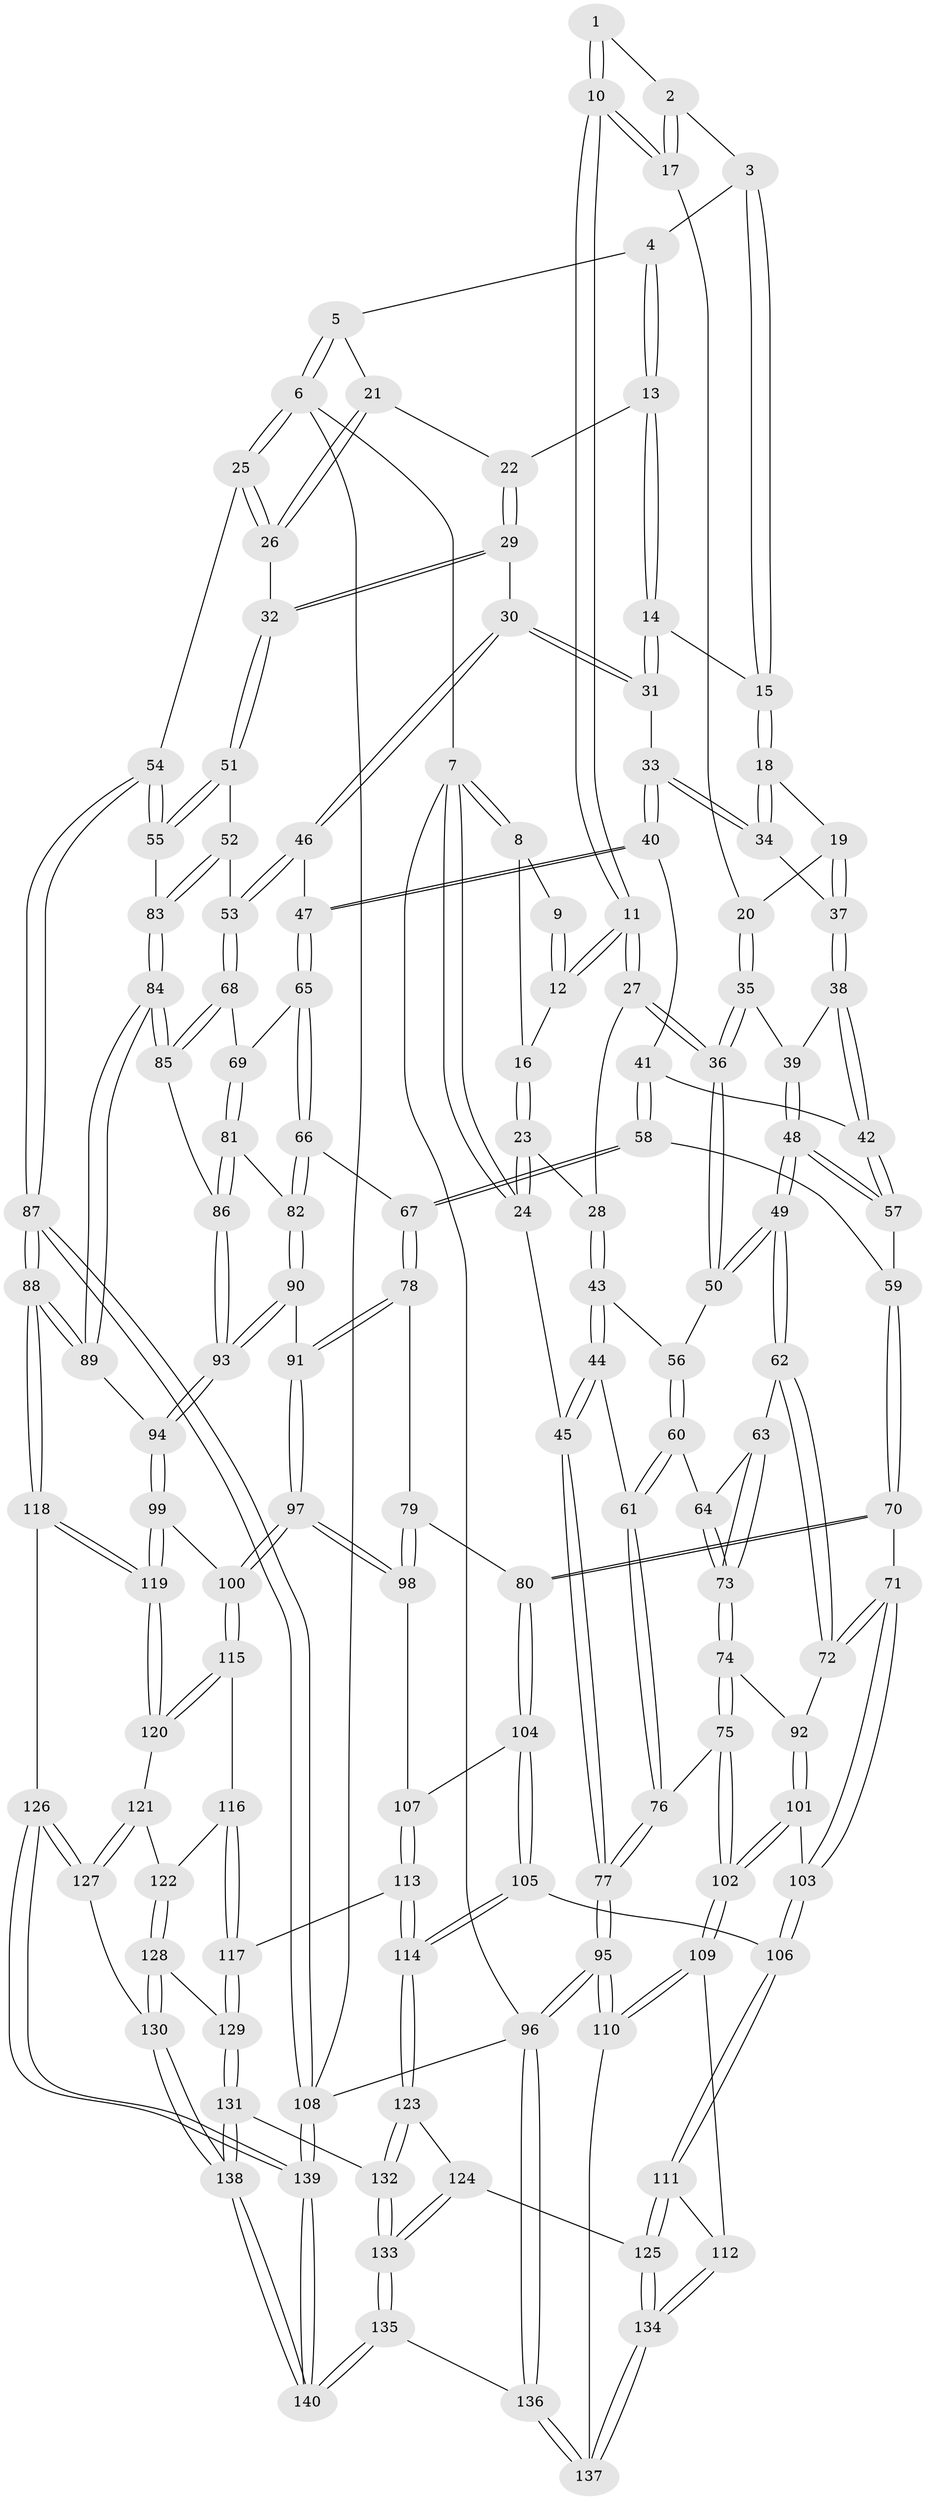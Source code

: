 // coarse degree distribution, {3: 0.061224489795918366, 4: 0.30612244897959184, 5: 0.4489795918367347, 7: 0.02040816326530612, 6: 0.14285714285714285, 2: 0.02040816326530612}
// Generated by graph-tools (version 1.1) at 2025/21/03/04/25 18:21:28]
// undirected, 140 vertices, 347 edges
graph export_dot {
graph [start="1"]
  node [color=gray90,style=filled];
  1 [pos="+0.29147737784989425+0"];
  2 [pos="+0.46178528367855615+0"];
  3 [pos="+0.6193567105107851+0"];
  4 [pos="+0.7747438140256468+0"];
  5 [pos="+1+0"];
  6 [pos="+1+0"];
  7 [pos="+0+0"];
  8 [pos="+0+0"];
  9 [pos="+0.14003827441504424+0"];
  10 [pos="+0.2537742861205913+0.09489030294483278"];
  11 [pos="+0.2457981794852371+0.11976031135115918"];
  12 [pos="+0.15123293746118402+0.0411188223962956"];
  13 [pos="+0.7663135285760497+0"];
  14 [pos="+0.6561731891412128+0.0784844446789767"];
  15 [pos="+0.6159922805145147+0.07101149183793315"];
  16 [pos="+0.10556557311616868+0.030516238306591417"];
  17 [pos="+0.4704699231633324+0"];
  18 [pos="+0.5699426321740143+0.0847637198933089"];
  19 [pos="+0.5497997929053027+0.08596350481782324"];
  20 [pos="+0.4828816783164126+0.046432672154906325"];
  21 [pos="+0.9119964137685692+0.04395088517945944"];
  22 [pos="+0.7748802669180984+0"];
  23 [pos="+0.05522538503139585+0.08820324443855333"];
  24 [pos="+0+0"];
  25 [pos="+1+0.03655492578858445"];
  26 [pos="+0.9113477102586953+0.15726221184725628"];
  27 [pos="+0.24512584014425762+0.159537612961811"];
  28 [pos="+0.10417827243638224+0.14438448115892008"];
  29 [pos="+0.831516293019297+0.1742009710483046"];
  30 [pos="+0.8127495263777497+0.18453811786765428"];
  31 [pos="+0.6763550480313866+0.12266350349365657"];
  32 [pos="+0.875026476741195+0.17955504996553748"];
  33 [pos="+0.6347533665436468+0.17999014346186662"];
  34 [pos="+0.6321301626706064+0.17813157219844644"];
  35 [pos="+0.3994798393919075+0.17407210600281578"];
  36 [pos="+0.2533270404356128+0.17416811484692954"];
  37 [pos="+0.5499970134656327+0.15917669133276507"];
  38 [pos="+0.5145268812787512+0.2565722446574236"];
  39 [pos="+0.440837735942652+0.21661627573307798"];
  40 [pos="+0.6443661760469216+0.2981133380130062"];
  41 [pos="+0.548101683634883+0.2818049521026779"];
  42 [pos="+0.518643890342657+0.2622580204009795"];
  43 [pos="+0+0.26137713152825254"];
  44 [pos="+0+0.2699355874642332"];
  45 [pos="+0+0.28972459050741306"];
  46 [pos="+0.7836384624963283+0.2190572229611209"];
  47 [pos="+0.6620177669941177+0.3087754191306685"];
  48 [pos="+0.3504893907519399+0.37972960738158923"];
  49 [pos="+0.3494062481618855+0.38017765984904744"];
  50 [pos="+0.24778419365859297+0.20246531833174786"];
  51 [pos="+0.8831534791993162+0.1970581329760964"];
  52 [pos="+0.8603013517715837+0.39435148113987284"];
  53 [pos="+0.8434377286987284+0.3956240134125293"];
  54 [pos="+1+0.4102090242937623"];
  55 [pos="+1+0.38154816760573146"];
  56 [pos="+0.16548313887925895+0.29809550472865987"];
  57 [pos="+0.40535886724182096+0.3723154436355378"];
  58 [pos="+0.5005650024306346+0.4075182104586753"];
  59 [pos="+0.4762313944805756+0.403532841769675"];
  60 [pos="+0.1613791557746053+0.3618023074420081"];
  61 [pos="+0.10481295892880536+0.3939957859860718"];
  62 [pos="+0.3246810323426911+0.4382902555827403"];
  63 [pos="+0.23233429212921772+0.41151376336966994"];
  64 [pos="+0.16505458055564712+0.36617590533402117"];
  65 [pos="+0.6702755745277763+0.34308599135425555"];
  66 [pos="+0.6242324902306383+0.4549771510616227"];
  67 [pos="+0.5389008226099112+0.46829073195097826"];
  68 [pos="+0.8031361895295501+0.41229512147124836"];
  69 [pos="+0.7250473745950055+0.374206905541011"];
  70 [pos="+0.3820725804216437+0.5335765253877374"];
  71 [pos="+0.36135824506927533+0.5237968437557462"];
  72 [pos="+0.3318462236742303+0.4818827957176829"];
  73 [pos="+0.15452819761399683+0.5210595074449014"];
  74 [pos="+0.14813691438254362+0.5407309963201514"];
  75 [pos="+0.008032336918375014+0.5321286277436471"];
  76 [pos="+0.0017158892463973415+0.5288038950369585"];
  77 [pos="+0+0.5030825660158849"];
  78 [pos="+0.49361477178616125+0.5256269666071539"];
  79 [pos="+0.46720708504891967+0.5370023814653098"];
  80 [pos="+0.4169362986107099+0.5545711577063921"];
  81 [pos="+0.7283711162617829+0.5160638675106181"];
  82 [pos="+0.6247674412470576+0.45588449802165165"];
  83 [pos="+0.9299656056904722+0.41240576329835127"];
  84 [pos="+0.878248885986332+0.5869653668972415"];
  85 [pos="+0.7876522003748633+0.5005909175661454"];
  86 [pos="+0.7315531000028561+0.5182970995460713"];
  87 [pos="+1+0.8311192092945031"];
  88 [pos="+1+0.8149014190939319"];
  89 [pos="+0.8878303519489747+0.6166262900884688"];
  90 [pos="+0.6256858549882378+0.5511079825505548"];
  91 [pos="+0.5734538608733257+0.5895316187604708"];
  92 [pos="+0.15831447025722983+0.5462671895052182"];
  93 [pos="+0.7013293365846273+0.6170098254887794"];
  94 [pos="+0.7121594500112609+0.668926745098247"];
  95 [pos="+0+1"];
  96 [pos="+0+1"];
  97 [pos="+0.5781612583031139+0.6771581620927632"];
  98 [pos="+0.5742371658326588+0.6767252044345766"];
  99 [pos="+0.7101301943925443+0.6721098259990949"];
  100 [pos="+0.6043799210806412+0.6979415544304145"];
  101 [pos="+0.2042178383921706+0.6327135090031731"];
  102 [pos="+0.08983653122966213+0.7099226394877446"];
  103 [pos="+0.25181731777157024+0.6588912462613181"];
  104 [pos="+0.4348525196803768+0.6600378767232876"];
  105 [pos="+0.3333016006688125+0.725354457943383"];
  106 [pos="+0.2788195706888734+0.7301093479035395"];
  107 [pos="+0.4512704273566953+0.6723062200477672"];
  108 [pos="+1+1"];
  109 [pos="+0.07893928904113767+0.8043685775385614"];
  110 [pos="+0+0.861043735635279"];
  111 [pos="+0.26332819817937814+0.7583982691423656"];
  112 [pos="+0.1797386718883086+0.8157345672713799"];
  113 [pos="+0.47112494176731423+0.8004696442158511"];
  114 [pos="+0.4322414987690511+0.8297724108871612"];
  115 [pos="+0.5973304152679594+0.7243126311489352"];
  116 [pos="+0.5909243125621131+0.738426651338315"];
  117 [pos="+0.5534755996573454+0.8073774410625943"];
  118 [pos="+0.832984465343653+0.8435038681455376"];
  119 [pos="+0.7559691440583831+0.795355496027779"];
  120 [pos="+0.6912328687109016+0.8276172495233571"];
  121 [pos="+0.6882782112297238+0.8301714728887396"];
  122 [pos="+0.6702189035030858+0.8388618765326874"];
  123 [pos="+0.42652143819870353+0.842695123935065"];
  124 [pos="+0.411378477646994+0.85246589722866"];
  125 [pos="+0.34578674631114703+0.8717651811244295"];
  126 [pos="+0.7711054283602287+0.9270928251097812"];
  127 [pos="+0.7116214884658325+0.9253809338985634"];
  128 [pos="+0.6162233676649587+0.872771959623978"];
  129 [pos="+0.5841765773224268+0.8687993667489913"];
  130 [pos="+0.6709729478599469+0.9375355982109935"];
  131 [pos="+0.5493467703192971+0.9231013785801868"];
  132 [pos="+0.5006097057748365+0.9427093205309629"];
  133 [pos="+0.4083579970985229+1"];
  134 [pos="+0.26949183522230635+1"];
  135 [pos="+0.3577271414945282+1"];
  136 [pos="+0.3074357905103585+1"];
  137 [pos="+0.2694644009655648+1"];
  138 [pos="+0.6405588300082184+1"];
  139 [pos="+0.787753709171247+1"];
  140 [pos="+0.6691291137763833+1"];
  1 -- 2;
  1 -- 10;
  1 -- 10;
  2 -- 3;
  2 -- 17;
  2 -- 17;
  3 -- 4;
  3 -- 15;
  3 -- 15;
  4 -- 5;
  4 -- 13;
  4 -- 13;
  5 -- 6;
  5 -- 6;
  5 -- 21;
  6 -- 7;
  6 -- 25;
  6 -- 25;
  6 -- 108;
  7 -- 8;
  7 -- 8;
  7 -- 24;
  7 -- 24;
  7 -- 96;
  8 -- 9;
  8 -- 16;
  9 -- 12;
  9 -- 12;
  10 -- 11;
  10 -- 11;
  10 -- 17;
  10 -- 17;
  11 -- 12;
  11 -- 12;
  11 -- 27;
  11 -- 27;
  12 -- 16;
  13 -- 14;
  13 -- 14;
  13 -- 22;
  14 -- 15;
  14 -- 31;
  14 -- 31;
  15 -- 18;
  15 -- 18;
  16 -- 23;
  16 -- 23;
  17 -- 20;
  18 -- 19;
  18 -- 34;
  18 -- 34;
  19 -- 20;
  19 -- 37;
  19 -- 37;
  20 -- 35;
  20 -- 35;
  21 -- 22;
  21 -- 26;
  21 -- 26;
  22 -- 29;
  22 -- 29;
  23 -- 24;
  23 -- 24;
  23 -- 28;
  24 -- 45;
  25 -- 26;
  25 -- 26;
  25 -- 54;
  26 -- 32;
  27 -- 28;
  27 -- 36;
  27 -- 36;
  28 -- 43;
  28 -- 43;
  29 -- 30;
  29 -- 32;
  29 -- 32;
  30 -- 31;
  30 -- 31;
  30 -- 46;
  30 -- 46;
  31 -- 33;
  32 -- 51;
  32 -- 51;
  33 -- 34;
  33 -- 34;
  33 -- 40;
  33 -- 40;
  34 -- 37;
  35 -- 36;
  35 -- 36;
  35 -- 39;
  36 -- 50;
  36 -- 50;
  37 -- 38;
  37 -- 38;
  38 -- 39;
  38 -- 42;
  38 -- 42;
  39 -- 48;
  39 -- 48;
  40 -- 41;
  40 -- 47;
  40 -- 47;
  41 -- 42;
  41 -- 58;
  41 -- 58;
  42 -- 57;
  42 -- 57;
  43 -- 44;
  43 -- 44;
  43 -- 56;
  44 -- 45;
  44 -- 45;
  44 -- 61;
  45 -- 77;
  45 -- 77;
  46 -- 47;
  46 -- 53;
  46 -- 53;
  47 -- 65;
  47 -- 65;
  48 -- 49;
  48 -- 49;
  48 -- 57;
  48 -- 57;
  49 -- 50;
  49 -- 50;
  49 -- 62;
  49 -- 62;
  50 -- 56;
  51 -- 52;
  51 -- 55;
  51 -- 55;
  52 -- 53;
  52 -- 83;
  52 -- 83;
  53 -- 68;
  53 -- 68;
  54 -- 55;
  54 -- 55;
  54 -- 87;
  54 -- 87;
  55 -- 83;
  56 -- 60;
  56 -- 60;
  57 -- 59;
  58 -- 59;
  58 -- 67;
  58 -- 67;
  59 -- 70;
  59 -- 70;
  60 -- 61;
  60 -- 61;
  60 -- 64;
  61 -- 76;
  61 -- 76;
  62 -- 63;
  62 -- 72;
  62 -- 72;
  63 -- 64;
  63 -- 73;
  63 -- 73;
  64 -- 73;
  64 -- 73;
  65 -- 66;
  65 -- 66;
  65 -- 69;
  66 -- 67;
  66 -- 82;
  66 -- 82;
  67 -- 78;
  67 -- 78;
  68 -- 69;
  68 -- 85;
  68 -- 85;
  69 -- 81;
  69 -- 81;
  70 -- 71;
  70 -- 80;
  70 -- 80;
  71 -- 72;
  71 -- 72;
  71 -- 103;
  71 -- 103;
  72 -- 92;
  73 -- 74;
  73 -- 74;
  74 -- 75;
  74 -- 75;
  74 -- 92;
  75 -- 76;
  75 -- 102;
  75 -- 102;
  76 -- 77;
  76 -- 77;
  77 -- 95;
  77 -- 95;
  78 -- 79;
  78 -- 91;
  78 -- 91;
  79 -- 80;
  79 -- 98;
  79 -- 98;
  80 -- 104;
  80 -- 104;
  81 -- 82;
  81 -- 86;
  81 -- 86;
  82 -- 90;
  82 -- 90;
  83 -- 84;
  83 -- 84;
  84 -- 85;
  84 -- 85;
  84 -- 89;
  84 -- 89;
  85 -- 86;
  86 -- 93;
  86 -- 93;
  87 -- 88;
  87 -- 88;
  87 -- 108;
  87 -- 108;
  88 -- 89;
  88 -- 89;
  88 -- 118;
  88 -- 118;
  89 -- 94;
  90 -- 91;
  90 -- 93;
  90 -- 93;
  91 -- 97;
  91 -- 97;
  92 -- 101;
  92 -- 101;
  93 -- 94;
  93 -- 94;
  94 -- 99;
  94 -- 99;
  95 -- 96;
  95 -- 96;
  95 -- 110;
  95 -- 110;
  96 -- 136;
  96 -- 136;
  96 -- 108;
  97 -- 98;
  97 -- 98;
  97 -- 100;
  97 -- 100;
  98 -- 107;
  99 -- 100;
  99 -- 119;
  99 -- 119;
  100 -- 115;
  100 -- 115;
  101 -- 102;
  101 -- 102;
  101 -- 103;
  102 -- 109;
  102 -- 109;
  103 -- 106;
  103 -- 106;
  104 -- 105;
  104 -- 105;
  104 -- 107;
  105 -- 106;
  105 -- 114;
  105 -- 114;
  106 -- 111;
  106 -- 111;
  107 -- 113;
  107 -- 113;
  108 -- 139;
  108 -- 139;
  109 -- 110;
  109 -- 110;
  109 -- 112;
  110 -- 137;
  111 -- 112;
  111 -- 125;
  111 -- 125;
  112 -- 134;
  112 -- 134;
  113 -- 114;
  113 -- 114;
  113 -- 117;
  114 -- 123;
  114 -- 123;
  115 -- 116;
  115 -- 120;
  115 -- 120;
  116 -- 117;
  116 -- 117;
  116 -- 122;
  117 -- 129;
  117 -- 129;
  118 -- 119;
  118 -- 119;
  118 -- 126;
  119 -- 120;
  119 -- 120;
  120 -- 121;
  121 -- 122;
  121 -- 127;
  121 -- 127;
  122 -- 128;
  122 -- 128;
  123 -- 124;
  123 -- 132;
  123 -- 132;
  124 -- 125;
  124 -- 133;
  124 -- 133;
  125 -- 134;
  125 -- 134;
  126 -- 127;
  126 -- 127;
  126 -- 139;
  126 -- 139;
  127 -- 130;
  128 -- 129;
  128 -- 130;
  128 -- 130;
  129 -- 131;
  129 -- 131;
  130 -- 138;
  130 -- 138;
  131 -- 132;
  131 -- 138;
  131 -- 138;
  132 -- 133;
  132 -- 133;
  133 -- 135;
  133 -- 135;
  134 -- 137;
  134 -- 137;
  135 -- 136;
  135 -- 140;
  135 -- 140;
  136 -- 137;
  136 -- 137;
  138 -- 140;
  138 -- 140;
  139 -- 140;
  139 -- 140;
}
